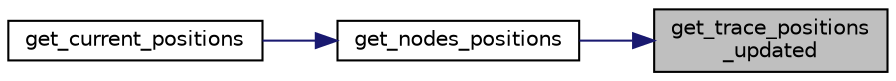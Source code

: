 digraph "get_trace_positions_updated"
{
 // LATEX_PDF_SIZE
  edge [fontname="Helvetica",fontsize="10",labelfontname="Helvetica",labelfontsize="10"];
  node [fontname="Helvetica",fontsize="10",shape=record];
  rankdir="RL";
  Node1 [label="get_trace_positions\l_updated",height=0.2,width=0.4,color="black", fillcolor="grey75", style="filled", fontcolor="black",tooltip=" "];
  Node1 -> Node2 [dir="back",color="midnightblue",fontsize="10",style="solid",fontname="Helvetica"];
  Node2 [label="get_nodes_positions",height=0.2,width=0.4,color="black", fillcolor="white", style="filled",URL="$omg_8h.html#a8d850b576c06277a993438bfd2a9c76c",tooltip=" "];
  Node2 -> Node3 [dir="back",color="midnightblue",fontsize="10",style="solid",fontname="Helvetica"];
  Node3 [label="get_current_positions",height=0.2,width=0.4,color="black", fillcolor="white", style="filled",URL="$omg_8h.html#a66111ecea1dd1a6241d4d44280fad165",tooltip="According to the mobility type, call the corresponding get_positions_updated... function in order to ..."];
}
